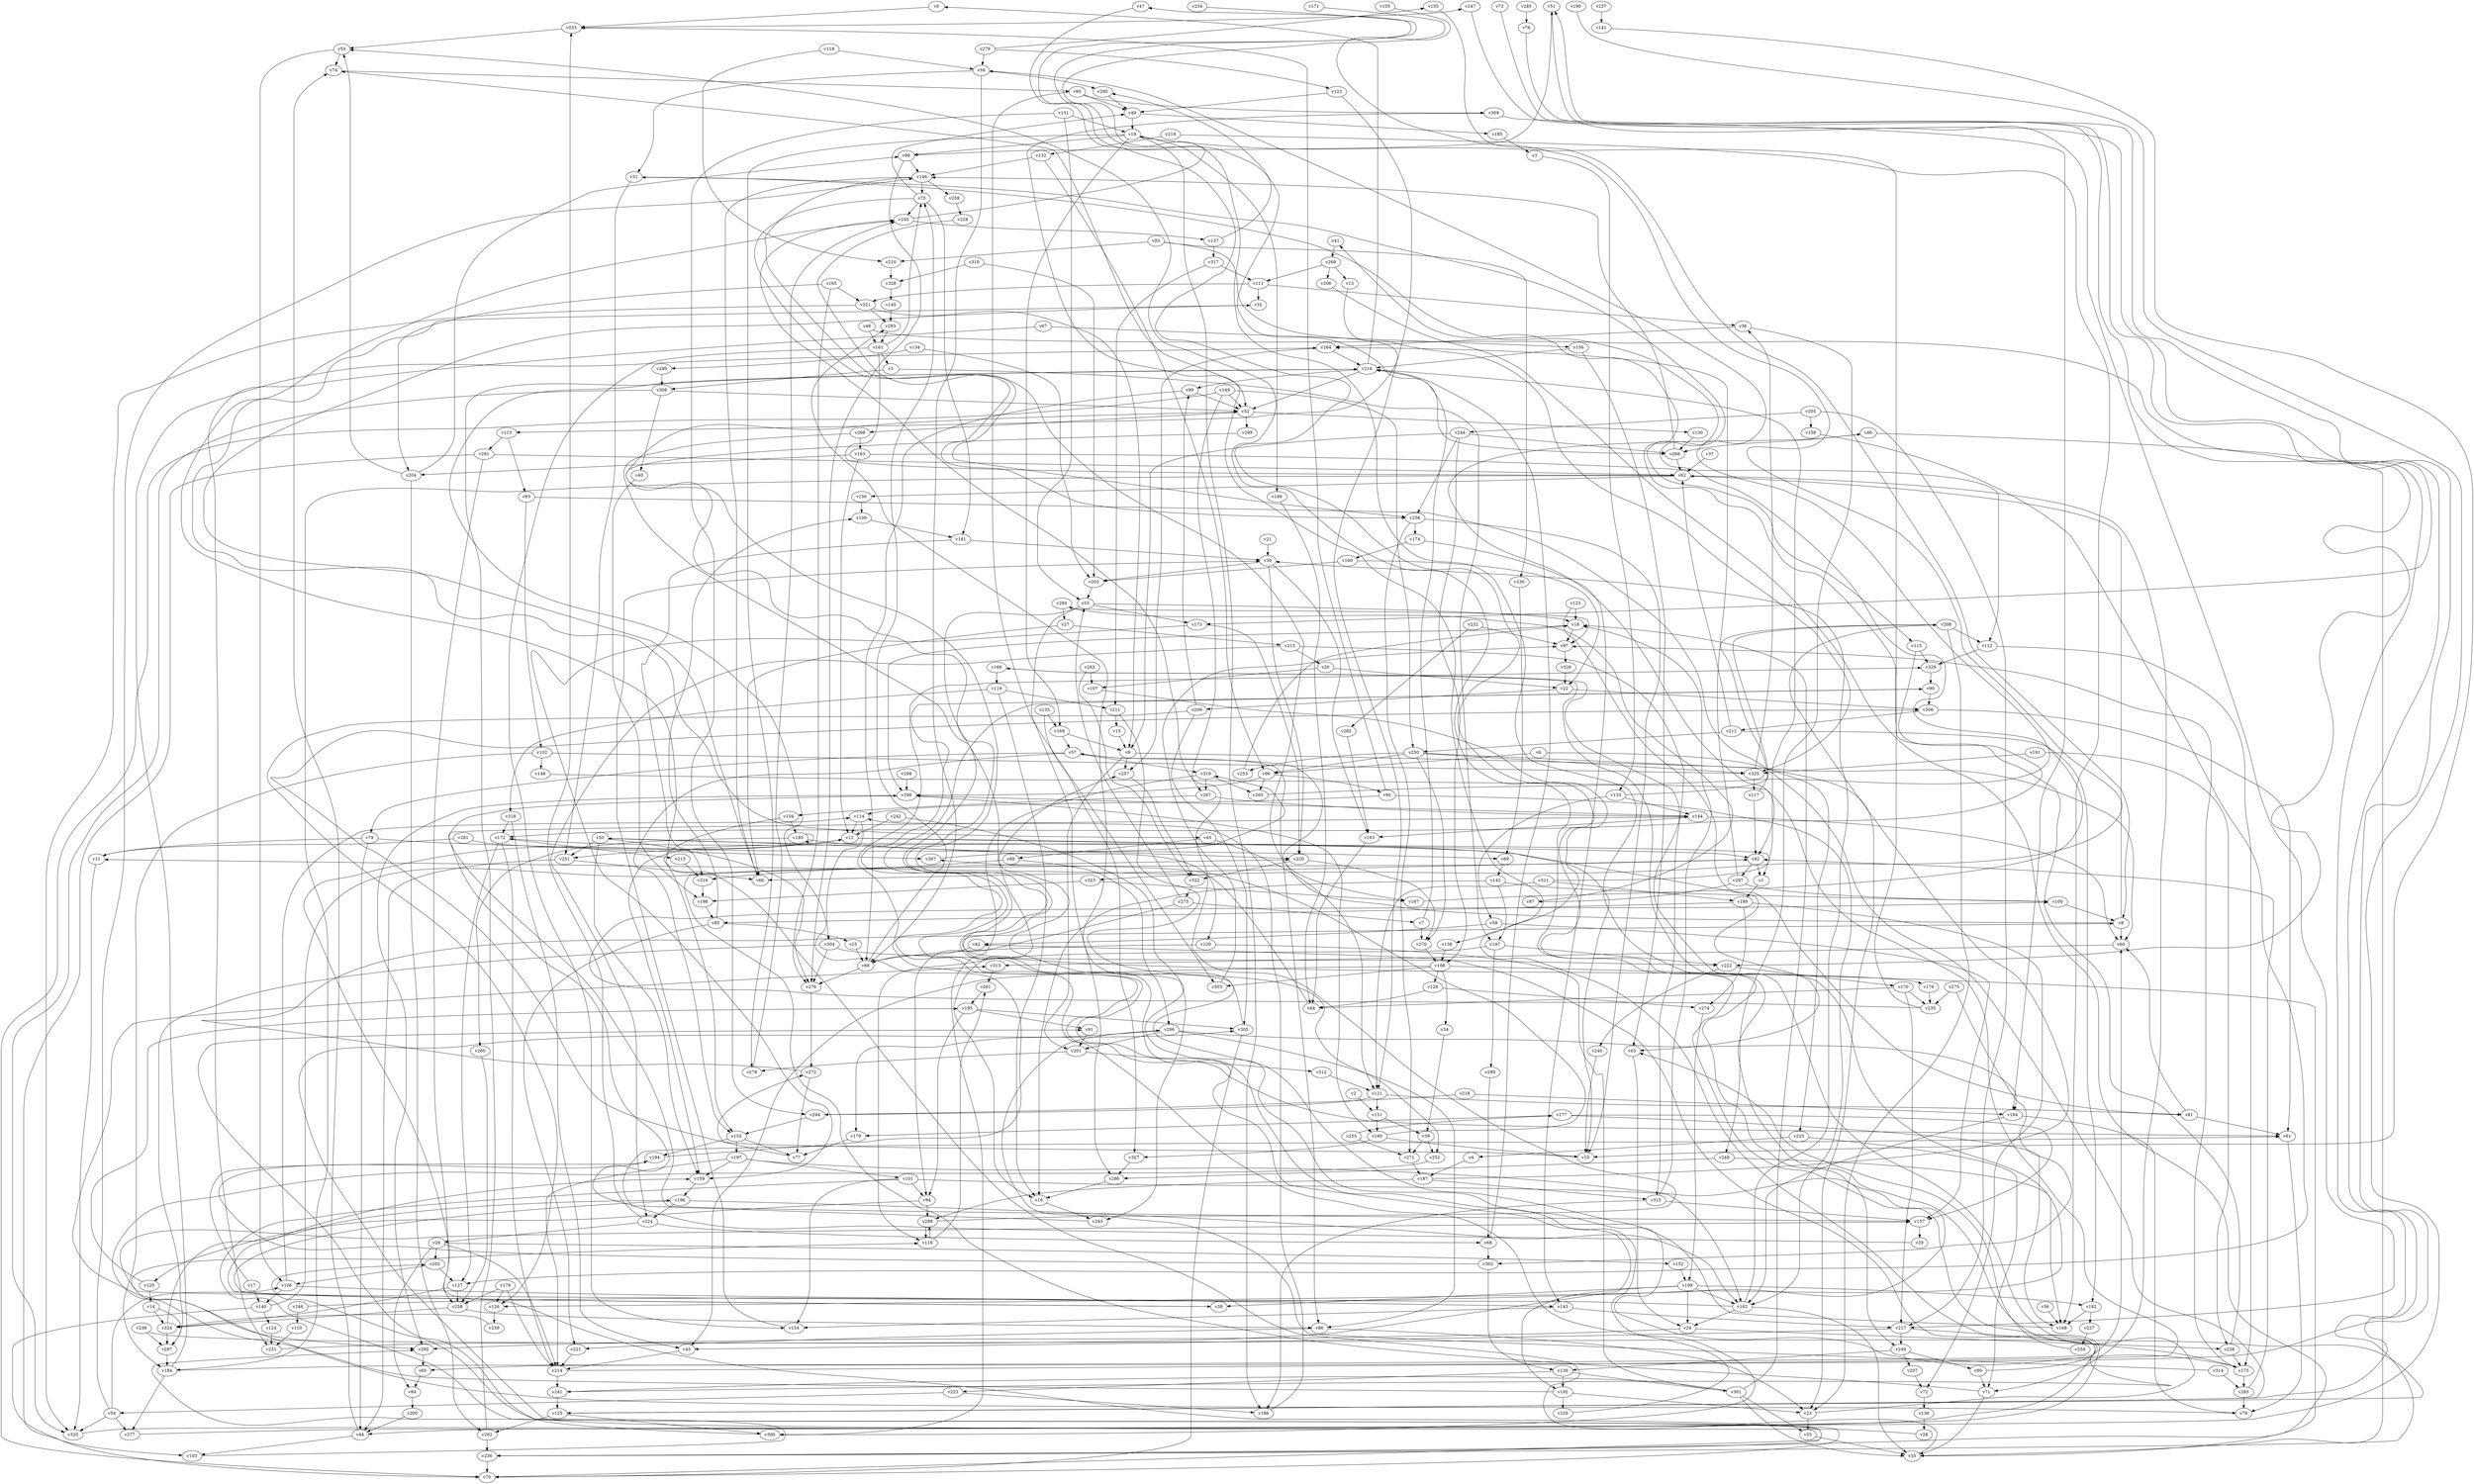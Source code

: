 // Benchmark game 485 - 330 vertices
// time_bound: 162
// targets: v208
digraph G {
    v0 [name="v0", player=0];
    v1 [name="v1", player=0];
    v2 [name="v2", player=0];
    v3 [name="v3", player=0];
    v4 [name="v4", player=1];
    v5 [name="v5", player=0];
    v6 [name="v6", player=1];
    v7 [name="v7", player=0];
    v8 [name="v8", player=0];
    v9 [name="v9", player=0];
    v10 [name="v10", player=1];
    v11 [name="v11", player=0];
    v12 [name="v12", player=0];
    v13 [name="v13", player=0];
    v14 [name="v14", player=0];
    v15 [name="v15", player=1];
    v16 [name="v16", player=1];
    v17 [name="v17", player=1];
    v18 [name="v18", player=0];
    v19 [name="v19", player=1];
    v20 [name="v20", player=1];
    v21 [name="v21", player=0];
    v22 [name="v22", player=0];
    v23 [name="v23", player=1];
    v24 [name="v24", player=1];
    v25 [name="v25", player=0];
    v26 [name="v26", player=1];
    v27 [name="v27", player=1];
    v28 [name="v28", player=1];
    v29 [name="v29", player=1];
    v30 [name="v30", player=1];
    v31 [name="v31", player=0];
    v32 [name="v32", player=0];
    v33 [name="v33", player=0];
    v34 [name="v34", player=1];
    v35 [name="v35", player=0];
    v36 [name="v36", player=0];
    v37 [name="v37", player=0];
    v38 [name="v38", player=0];
    v39 [name="v39", player=0];
    v40 [name="v40", player=0];
    v41 [name="v41", player=1];
    v42 [name="v42", player=0];
    v43 [name="v43", player=0];
    v44 [name="v44", player=1];
    v45 [name="v45", player=1];
    v46 [name="v46", player=1];
    v47 [name="v47", player=1];
    v48 [name="v48", player=0];
    v49 [name="v49", player=1];
    v50 [name="v50", player=1];
    v51 [name="v51", player=0];
    v52 [name="v52", player=0];
    v53 [name="v53", player=1];
    v54 [name="v54", player=1];
    v55 [name="v55", player=1];
    v56 [name="v56", player=1];
    v57 [name="v57", player=0];
    v58 [name="v58", player=1];
    v59 [name="v59", player=0];
    v60 [name="v60", player=1];
    v61 [name="v61", player=1];
    v62 [name="v62", player=0];
    v63 [name="v63", player=0];
    v64 [name="v64", player=1];
    v65 [name="v65", player=1];
    v66 [name="v66", player=0];
    v67 [name="v67", player=1];
    v68 [name="v68", player=1];
    v69 [name="v69", player=1];
    v70 [name="v70", player=0];
    v71 [name="v71", player=0];
    v72 [name="v72", player=1];
    v73 [name="v73", player=1];
    v74 [name="v74", player=1];
    v75 [name="v75", player=1];
    v76 [name="v76", player=1];
    v77 [name="v77", player=1];
    v78 [name="v78", player=0];
    v79 [name="v79", player=1];
    v80 [name="v80", player=1];
    v81 [name="v81", player=1];
    v82 [name="v82", player=0];
    v83 [name="v83", player=0];
    v84 [name="v84", player=1];
    v85 [name="v85", player=1];
    v86 [name="v86", player=0];
    v87 [name="v87", player=1];
    v88 [name="v88", player=1];
    v89 [name="v89", player=1];
    v90 [name="v90", player=0];
    v91 [name="v91", player=1];
    v92 [name="v92", player=1];
    v93 [name="v93", player=0];
    v94 [name="v94", player=0];
    v95 [name="v95", player=1];
    v96 [name="v96", player=1];
    v97 [name="v97", player=0];
    v98 [name="v98", player=1];
    v99 [name="v99", player=0];
    v100 [name="v100", player=0];
    v101 [name="v101", player=0];
    v102 [name="v102", player=0];
    v103 [name="v103", player=0];
    v104 [name="v104", player=0];
    v105 [name="v105", player=0];
    v106 [name="v106", player=1];
    v107 [name="v107", player=0];
    v108 [name="v108", player=0];
    v109 [name="v109", player=1];
    v110 [name="v110", player=0];
    v111 [name="v111", player=0];
    v112 [name="v112", player=1];
    v113 [name="v113", player=0];
    v114 [name="v114", player=0];
    v115 [name="v115", player=0];
    v116 [name="v116", player=1];
    v117 [name="v117", player=0];
    v118 [name="v118", player=1];
    v119 [name="v119", player=1];
    v120 [name="v120", player=1];
    v121 [name="v121", player=1];
    v122 [name="v122", player=0];
    v123 [name="v123", player=1];
    v124 [name="v124", player=0];
    v125 [name="v125", player=0];
    v126 [name="v126", player=1];
    v127 [name="v127", player=1];
    v128 [name="v128", player=0];
    v129 [name="v129", player=0];
    v130 [name="v130", player=0];
    v131 [name="v131", player=0];
    v132 [name="v132", player=0];
    v133 [name="v133", player=0];
    v134 [name="v134", player=0];
    v135 [name="v135", player=1];
    v136 [name="v136", player=0];
    v137 [name="v137", player=1];
    v138 [name="v138", player=0];
    v139 [name="v139", player=1];
    v140 [name="v140", player=0];
    v141 [name="v141", player=1];
    v142 [name="v142", player=1];
    v143 [name="v143", player=1];
    v144 [name="v144", player=1];
    v145 [name="v145", player=1];
    v146 [name="v146", player=0];
    v147 [name="v147", player=0];
    v148 [name="v148", player=1];
    v149 [name="v149", player=1];
    v150 [name="v150", player=0];
    v151 [name="v151", player=0];
    v152 [name="v152", player=1];
    v153 [name="v153", player=0];
    v154 [name="v154", player=1];
    v155 [name="v155", player=1];
    v156 [name="v156", player=1];
    v157 [name="v157", player=1];
    v158 [name="v158", player=1];
    v159 [name="v159", player=0];
    v160 [name="v160", player=0];
    v161 [name="v161", player=0];
    v162 [name="v162", player=0];
    v163 [name="v163", player=1];
    v164 [name="v164", player=1];
    v165 [name="v165", player=0];
    v166 [name="v166", player=0];
    v167 [name="v167", player=1];
    v168 [name="v168", player=1];
    v169 [name="v169", player=0];
    v170 [name="v170", player=0];
    v171 [name="v171", player=1];
    v172 [name="v172", player=0];
    v173 [name="v173", player=1];
    v174 [name="v174", player=1];
    v175 [name="v175", player=0];
    v176 [name="v176", player=1];
    v177 [name="v177", player=0];
    v178 [name="v178", player=0];
    v179 [name="v179", player=0];
    v180 [name="v180", player=0];
    v181 [name="v181", player=1];
    v182 [name="v182", player=1];
    v183 [name="v183", player=0];
    v184 [name="v184", player=0];
    v185 [name="v185", player=0];
    v186 [name="v186", player=1];
    v187 [name="v187", player=0];
    v188 [name="v188", player=1];
    v189 [name="v189", player=1];
    v190 [name="v190", player=0];
    v191 [name="v191", player=1];
    v192 [name="v192", player=1];
    v193 [name="v193", player=1];
    v194 [name="v194", player=1];
    v195 [name="v195", player=0];
    v196 [name="v196", player=0];
    v197 [name="v197", player=0];
    v198 [name="v198", player=1];
    v199 [name="v199", player=1];
    v200 [name="v200", player=0];
    v201 [name="v201", player=1];
    v202 [name="v202", player=0];
    v203 [name="v203", player=0];
    v204 [name="v204", player=0];
    v205 [name="v205", player=1];
    v206 [name="v206", player=0];
    v207 [name="v207", player=1];
    v208 [name="v208", player=1, target=1];
    v209 [name="v209", player=1];
    v210 [name="v210", player=0];
    v211 [name="v211", player=1];
    v212 [name="v212", player=0];
    v213 [name="v213", player=1];
    v214 [name="v214", player=0];
    v215 [name="v215", player=1];
    v216 [name="v216", player=1];
    v217 [name="v217", player=1];
    v218 [name="v218", player=0];
    v219 [name="v219", player=0];
    v220 [name="v220", player=0];
    v221 [name="v221", player=0];
    v222 [name="v222", player=1];
    v223 [name="v223", player=1];
    v224 [name="v224", player=1];
    v225 [name="v225", player=1];
    v226 [name="v226", player=0];
    v227 [name="v227", player=0];
    v228 [name="v228", player=1];
    v229 [name="v229", player=1];
    v230 [name="v230", player=0];
    v231 [name="v231", player=0];
    v232 [name="v232", player=0];
    v233 [name="v233", player=1];
    v234 [name="v234", player=1];
    v235 [name="v235", player=1];
    v236 [name="v236", player=0];
    v237 [name="v237", player=0];
    v238 [name="v238", player=0];
    v239 [name="v239", player=0];
    v240 [name="v240", player=1];
    v241 [name="v241", player=1];
    v242 [name="v242", player=1];
    v243 [name="v243", player=0];
    v244 [name="v244", player=1];
    v245 [name="v245", player=1];
    v246 [name="v246", player=0];
    v247 [name="v247", player=1];
    v248 [name="v248", player=0];
    v249 [name="v249", player=1];
    v250 [name="v250", player=0];
    v251 [name="v251", player=1];
    v252 [name="v252", player=0];
    v253 [name="v253", player=0];
    v254 [name="v254", player=1];
    v255 [name="v255", player=0];
    v256 [name="v256", player=0];
    v257 [name="v257", player=1];
    v258 [name="v258", player=0];
    v259 [name="v259", player=0];
    v260 [name="v260", player=1];
    v261 [name="v261", player=0];
    v262 [name="v262", player=1];
    v263 [name="v263", player=0];
    v264 [name="v264", player=0];
    v265 [name="v265", player=1];
    v266 [name="v266", player=1];
    v267 [name="v267", player=0];
    v268 [name="v268", player=1];
    v269 [name="v269", player=1];
    v270 [name="v270", player=1];
    v271 [name="v271", player=1];
    v272 [name="v272", player=1];
    v273 [name="v273", player=0];
    v274 [name="v274", player=1];
    v275 [name="v275", player=1];
    v276 [name="v276", player=0];
    v277 [name="v277", player=0];
    v278 [name="v278", player=0];
    v279 [name="v279", player=0];
    v280 [name="v280", player=1];
    v281 [name="v281", player=0];
    v282 [name="v282", player=1];
    v283 [name="v283", player=1];
    v284 [name="v284", player=0];
    v285 [name="v285", player=0];
    v286 [name="v286", player=0];
    v287 [name="v287", player=0];
    v288 [name="v288", player=1];
    v289 [name="v289", player=1];
    v290 [name="v290", player=0];
    v291 [name="v291", player=1];
    v292 [name="v292", player=1];
    v293 [name="v293", player=0];
    v294 [name="v294", player=0];
    v295 [name="v295", player=0];
    v296 [name="v296", player=0];
    v297 [name="v297", player=1];
    v298 [name="v298", player=0];
    v299 [name="v299", player=1];
    v300 [name="v300", player=0];
    v301 [name="v301", player=1];
    v302 [name="v302", player=1];
    v303 [name="v303", player=1];
    v304 [name="v304", player=1];
    v305 [name="v305", player=1];
    v306 [name="v306", player=0];
    v307 [name="v307", player=0];
    v308 [name="v308", player=0];
    v309 [name="v309", player=0];
    v310 [name="v310", player=0];
    v311 [name="v311", player=1];
    v312 [name="v312", player=0];
    v313 [name="v313", player=0];
    v314 [name="v314", player=1];
    v315 [name="v315", player=1];
    v316 [name="v316", player=1];
    v317 [name="v317", player=0];
    v318 [name="v318", player=0];
    v319 [name="v319", player=0];
    v320 [name="v320", player=1];
    v321 [name="v321", player=1];
    v322 [name="v322", player=0];
    v323 [name="v323", player=1];
    v324 [name="v324", player=1];
    v325 [name="v325", player=1];
    v326 [name="v326", player=0];
    v327 [name="v327", player=0];
    v328 [name="v328", player=0];
    v329 [name="v329", player=0];

    v0 -> v233;
    v1 -> v189;
    v2 -> v151;
    v3 -> v133;
    v4 -> v187;
    v5 -> v308;
    v6 -> v225;
    v7 -> v216;
    v8 -> v57 [constraint="t < 8"];
    v9 -> v60;
    v10 -> v272 [constraint="t >= 1"];
    v11 -> v320;
    v12 -> v159;
    v13 -> v325 [constraint="t >= 2"];
    v14 -> v287 [constraint="t < 8"];
    v15 -> v9;
    v16 -> v243;
    v17 -> v194 [constraint="t mod 3 == 1"];
    v18 -> v290;
    v19 -> v98;
    v20 -> v22;
    v21 -> v30;
    v22 -> v209;
    v23 -> v166 [constraint="t < 10"];
    v24 -> v226;
    v25 -> v88;
    v26 -> v202;
    v27 -> v66;
    v28 -> v305 [constraint="t >= 4"];
    v29 -> v144 [constraint="t >= 2"];
    v30 -> v220;
    v31 -> v115 [constraint="t < 7"];
    v32 -> v45 [constraint="t >= 3"];
    v33 -> v35;
    v34 -> v39;
    v35 -> v245 [constraint="t mod 5 == 3"];
    v36 -> v248;
    v37 -> v62;
    v38 -> v159 [constraint="t >= 3"];
    v39 -> v271;
    v40 -> v198;
    v41 -> v269;
    v42 -> v88;
    v43 -> v214;
    v44 -> v103;
    v45 -> v89;
    v46 -> v268;
    v47 -> v126 [constraint="t >= 5"];
    v48 -> v236 [constraint="t < 14"];
    v49 -> v19;
    v50 -> v129;
    v51 -> v98 [constraint="t < 11"];
    v52 -> v130;
    v53 -> v74;
    v54 -> v277;
    v55 -> v16;
    v56 -> v168;
    v57 -> v153;
    v58 -> v157;
    v59 -> v31;
    v60 -> v313;
    v61 -> v78;
    v62 -> v184;
    v63 -> v24;
    v64 -> v11 [constraint="t mod 3 == 1"];
    v65 -> v84;
    v66 -> v32 [constraint="t < 13"];
    v67 -> v156;
    v68 -> v302;
    v69 -> v142;
    v70 -> v202 [constraint="t >= 1"];
    v71 -> v220 [constraint="t mod 5 == 2"];
    v72 -> v136;
    v73 -> v222 [constraint="t >= 4"];
    v74 -> v95;
    v75 -> v256 [constraint="t < 6"];
    v76 -> v173 [constraint="t >= 3"];
    v77 -> v306 [constraint="t mod 5 == 4"];
    v78 -> v157 [constraint="t >= 2"];
    v79 -> v11;
    v80 -> v60;
    v81 -> v60;
    v82 -> v66;
    v83 -> v125 [constraint="t < 12"];
    v84 -> v200;
    v85 -> v221;
    v86 -> v221;
    v87 -> v284 [constraint="t < 14"];
    v88 -> v75;
    v89 -> v296;
    v90 -> v61 [constraint="t mod 4 == 2"];
    v91 -> v201;
    v92 -> v162;
    v93 -> v113 [constraint="t mod 2 == 0"];
    v94 -> v120 [constraint="t < 15"];
    v95 -> v303;
    v96 -> v290;
    v97 -> v326;
    v98 -> v146;
    v99 -> v88;
    v100 -> v8;
    v101 -> v70 [constraint="t >= 3"];
    v102 -> v325;
    v103 -> v292 [constraint="t mod 3 == 1"];
    v104 -> v183;
    v105 -> v323 [constraint="t >= 3"];
    v106 -> v140;
    v107 -> v138 [constraint="t mod 4 == 2"];
    v108 -> v43;
    v109 -> v181;
    v110 -> v231;
    v111 -> v36;
    v112 -> v175;
    v113 -> v83;
    v114 -> v304;
    v115 -> v172 [constraint="t >= 4"];
    v116 -> v288;
    v117 -> v208 [constraint="t < 9"];
    v118 -> v59;
    v119 -> v211;
    v120 -> v195 [constraint="t >= 1"];
    v121 -> v151;
    v122 -> v49;
    v123 -> v81 [constraint="t mod 4 == 3"];
    v124 -> v231;
    v125 -> v51 [constraint="t < 11"];
    v126 -> v239;
    v127 -> v324 [constraint="t mod 3 == 2"];
    v128 -> v274;
    v129 -> v88;
    v130 -> v268;
    v131 -> v294;
    v132 -> v96;
    v133 -> v208 [constraint="t < 7"];
    v134 -> v280;
    v135 -> v327;
    v136 -> v28;
    v137 -> v295 [constraint="t < 10"];
    v138 -> v108;
    v139 -> v301;
    v140 -> v70 [constraint="t mod 5 == 4"];
    v141 -> v10 [constraint="t mod 3 == 1"];
    v142 -> v16;
    v143 -> v154;
    v144 -> v290 [constraint="t >= 1"];
    v145 -> v293;
    v146 -> v256 [constraint="t >= 4"];
    v147 -> v289;
    v148 -> v82 [constraint="t mod 2 == 1"];
    v149 -> v70;
    v150 -> v109;
    v151 -> v39;
    v152 -> v199;
    v153 -> v197;
    v154 -> v30;
    v155 -> v8 [constraint="t < 6"];
    v156 -> v216;
    v157 -> v290 [constraint="t < 11"];
    v158 -> v127 [constraint="t >= 5"];
    v159 -> v196;
    v160 -> v22;
    v161 -> v62 [constraint="t >= 3"];
    v162 -> v116 [constraint="t >= 4"];
    v163 -> v204;
    v164 -> v162;
    v165 -> v321;
    v166 -> v63 [constraint="t >= 1"];
    v167 -> v31 [constraint="t >= 4"];
    v168 -> v293 [constraint="t >= 1"];
    v169 -> v9;
    v170 -> v235;
    v171 -> v268 [constraint="t >= 1"];
    v172 -> v127;
    v173 -> v159 [constraint="t < 15"];
    v174 -> v143;
    v175 -> v52 [constraint="t mod 5 == 3"];
    v176 -> v235;
    v177 -> v157 [constraint="t mod 2 == 1"];
    v178 -> v126;
    v179 -> v77;
    v180 -> v307 [constraint="t mod 3 == 1"];
    v181 -> v30;
    v182 -> v227;
    v183 -> v183 [constraint="t mod 2 == 1"];
    v184 -> v51 [constraint="t mod 5 == 3"];
    v185 -> v3;
    v186 -> v114;
    v187 -> v208 [constraint="t mod 5 == 4"];
    v188 -> v64;
    v189 -> v274;
    v190 -> v44 [constraint="t mod 2 == 1"];
    v191 -> v325;
    v192 -> v313 [constraint="t mod 2 == 0"];
    v193 -> v64;
    v194 -> v216 [constraint="t mod 3 == 2"];
    v195 -> v305 [constraint="t mod 3 == 2"];
    v196 -> v38 [constraint="t mod 3 == 0"];
    v197 -> v214;
    v198 -> v85;
    v199 -> v182;
    v200 -> v44;
    v201 -> v312;
    v202 -> v127;
    v203 -> v55;
    v204 -> v53;
    v205 -> v158;
    v206 -> v236 [constraint="t >= 4"];
    v207 -> v72;
    v208 -> v112;
    v209 -> v126 [constraint="t < 6"];
    v210 -> v328;
    v211 -> v252 [constraint="t >= 5"];
    v212 -> v182;
    v213 -> v316;
    v214 -> v46 [constraint="t mod 5 == 0"];
    v215 -> v315;
    v216 -> v52;
    v217 -> v175;
    v218 -> v294;
    v219 -> v132;
    v220 -> v322;
    v221 -> v214;
    v222 -> v240;
    v223 -> v186;
    v224 -> v68;
    v225 -> v4;
    v226 -> v41 [constraint="t mod 3 == 0"];
    v227 -> v254;
    v228 -> v167 [constraint="t < 13"];
    v229 -> v329 [constraint="t < 13"];
    v230 -> v69;
    v231 -> v90 [constraint="t < 10"];
    v232 -> v282;
    v233 -> v247 [constraint="t < 6"];
    v234 -> v65 [constraint="t >= 2"];
    v235 -> v100 [constraint="t mod 4 == 1"];
    v236 -> v12 [constraint="t mod 5 == 4"];
    v237 -> v141;
    v238 -> v125 [constraint="t < 12"];
    v239 -> v324 [constraint="t >= 4"];
    v240 -> v10;
    v241 -> v53 [constraint="t < 11"];
    v242 -> v243;
    v243 -> v61 [constraint="t < 14"];
    v244 -> v268;
    v245 -> v47 [constraint="t mod 5 == 4"];
    v246 -> v172 [constraint="t mod 2 == 1"];
    v247 -> v217 [constraint="t >= 4"];
    v248 -> v168;
    v249 -> v80;
    v250 -> v23;
    v251 -> v44;
    v252 -> v292 [constraint="t < 14"];
    v253 -> v18;
    v254 -> v63 [constraint="t mod 4 == 1"];
    v255 -> v177 [constraint="t mod 2 == 1"];
    v256 -> v10;
    v257 -> v322;
    v258 -> v324;
    v259 -> v228;
    v260 -> v258;
    v261 -> v195;
    v262 -> v216;
    v263 -> v322;
    v264 -> v216;
    v265 -> v59 [constraint="t < 12"];
    v266 -> v300 [constraint="t >= 3"];
    v267 -> v104;
    v268 -> v62;
    v269 -> v111;
    v270 -> v108;
    v271 -> v187;
    v272 -> v8 [constraint="t mod 4 == 3"];
    v273 -> v55;
    v274 -> v199;
    v275 -> v302 [constraint="t < 6"];
    v276 -> v272;
    v277 -> v74 [constraint="t < 15"];
    v278 -> v245;
    v279 -> v155 [constraint="t mod 5 == 3"];
    v280 -> v308;
    v281 -> v11;
    v282 -> v193;
    v283 -> v82;
    v284 -> v97 [constraint="t >= 3"];
    v285 -> v76;
    v286 -> v16;
    v287 -> v184;
    v288 -> v245 [constraint="t >= 2"];
    v289 -> v68;
    v290 -> v292;
    v291 -> v258;
    v292 -> v65;
    v293 -> v161;
    v294 -> v153;
    v295 -> v49;
    v296 -> v179;
    v297 -> v87;
    v298 -> v290;
    v299 -> v176 [constraint="t mod 4 == 0"];
    v300 -> v91 [constraint="t < 13"];
    v301 -> v241 [constraint="t < 14"];
    v302 -> v194 [constraint="t >= 4"];
    v303 -> v97;
    v304 -> v222;
    v305 -> v257 [constraint="t < 7"];
    v306 -> v61;
    v307 -> v319 [constraint="t mod 3 == 0"];
    v308 -> v52;
    v309 -> v52 [constraint="t < 11"];
    v310 -> v328;
    v311 -> v50 [constraint="t < 5"];
    v312 -> v121;
    v313 -> v261;
    v314 -> v296 [constraint="t < 6"];
    v315 -> v186;
    v316 -> v198;
    v317 -> v211;
    v318 -> v172;
    v319 -> v267;
    v320 -> v42 [constraint="t >= 3"];
    v321 -> v293;
    v322 -> v273;
    v323 -> v167;
    v324 -> v287;
    v325 -> v36;
    v326 -> v22;
    v327 -> v286;
    v328 -> v145;
    v329 -> v90;
    v48 -> v161;
    v184 -> v277;
    v255 -> v271;
    v86 -> v23;
    v264 -> v257;
    v27 -> v215;
    v248 -> v286;
    v304 -> v287;
    v121 -> v81;
    v54 -> v146;
    v215 -> v224;
    v310 -> v203;
    v284 -> v27;
    v214 -> v241;
    v170 -> v217;
    v131 -> v19;
    v199 -> v192;
    v12 -> v82;
    v89 -> v316;
    v8 -> v62;
    v108 -> v303;
    v256 -> v271;
    v177 -> v168;
    v189 -> v72;
    v192 -> v229;
    v323 -> v198;
    v5 -> v147;
    v118 -> v210;
    v273 -> v7;
    v170 -> v64;
    v290 -> v180;
    v180 -> v10;
    v30 -> v203;
    v50 -> v159;
    v108 -> v35;
    v246 -> v110;
    v147 -> v222;
    v251 -> v66;
    v24 -> v292;
    v26 -> v84;
    v199 -> v38;
    v59 -> v88;
    v111 -> v321;
    v149 -> v250;
    v6 -> v96;
    v52 -> v266;
    v93 -> v230;
    v102 -> v184;
    v75 -> v245;
    v317 -> v111;
    v75 -> v181;
    v314 -> v283;
    v160 -> v203;
    v250 -> v270;
    v67 -> v231;
    v58 -> v42;
    v162 -> v24;
    v196 -> v224;
    v269 -> v13;
    v12 -> v10;
    v199 -> v162;
    v57 -> v319;
    v62 -> v150;
    v54 -> v320;
    v106 -> v114;
    v50 -> v251;
    v83 -> v102;
    v54 -> v106;
    v146 -> v259;
    v178 -> v258;
    v96 -> v92;
    v14 -> v324;
    v71 -> v35;
    v115 -> v329;
    v279 -> v59;
    v112 -> v329;
    v296 -> v164;
    v128 -> v64;
    v153 -> v77;
    v238 -> v287;
    v281 -> v307;
    v325 -> v117;
    v242 -> v12;
    v45 -> v121;
    v305 -> v70;
    v57 -> v86;
    v129 -> v301;
    v133 -> v144;
    v192 -> v23;
    v216 -> v1;
    v101 -> v94;
    v301 -> v33;
    v19 -> v278;
    v222 -> v170;
    v225 -> v71;
    v133 -> v58;
    v68 -> v216;
    v144 -> v60;
    v244 -> v108;
    v146 -> v75;
    v144 -> v193;
    v267 -> v144;
    v223 -> v54;
    v183 -> v260;
    v272 -> v77;
    v175 -> v283;
    v197 -> v249;
    v162 -> v30;
    v132 -> v146;
    v172 -> v214;
    v166 -> v119;
    v249 -> v139;
    v57 -> v79;
    v151 -> v180;
    v175 -> v97;
    v149 -> v52;
    v275 -> v235;
    v283 -> v78;
    v53 -> v106;
    v23 -> v33;
    v324 -> v196;
    v135 -> v169;
    v197 -> v159;
    v117 -> v82;
    v119 -> v318;
    v101 -> v162;
    v250 -> v96;
    v291 -> v103;
    v90 -> v306;
    v302 -> v139;
    v50 -> v276;
    v19 -> v169;
    v82 -> v297;
    v177 -> v179;
    v291 -> v62;
    v85 -> v109;
    v211 -> v15;
    v196 -> v162;
    v114 -> v12;
    v296 -> v201;
    v236 -> v70;
    v36 -> v264;
    v161 -> v154;
    v173 -> v220;
    v217 -> v249;
    v119 -> v16;
    v121 -> v294;
    v172 -> v213;
    v191 -> v226;
    v146 -> v66;
    v209 -> v99;
    v245 -> v137;
    v106 -> v143;
    v20 -> v107;
    v102 -> v148;
    v216 -> v0;
    v273 -> v94;
    v164 -> v78;
    v140 -> v82;
    v201 -> v278;
    v79 -> v69;
    v79 -> v44;
    v94 -> v288;
    v205 -> v244;
    v161 -> v75;
    v219 -> v168;
    v161 -> v5;
    v263 -> v107;
    v113 -> v291;
    v304 -> v276;
    v98 -> v276;
    v189 -> v85;
    v139 -> v223;
    v296 -> v86;
    v143 -> v217;
    v311 -> v189;
    v197 -> v101;
    v9 -> v257;
    v249 -> v207;
    v18 -> v97;
    v52 -> v299;
    v165 -> v276;
    v153 -> v194;
    v220 -> v270;
    v162 -> v35;
    v184 -> v264;
    v12 -> v251;
    v288 -> v116;
    v215 -> v20;
    v269 -> v206;
    v163 -> v112;
    v81 -> v61;
    v218 -> v164;
    v147 -> v116;
    v301 -> v18;
    v311 -> v121;
    v250 -> v325;
    v180 -> v327;
    v7 -> v270;
    v319 -> v265;
    v19 -> v188;
    v208 -> v23;
    v224 -> v233;
    v96 -> v265;
    v205 -> v217;
    v165 -> v204;
    v163 -> v12;
    v101 -> v154;
    v224 -> v26;
    v17 -> v140;
    v140 -> v124;
    v139 -> v192;
    v174 -> v160;
    v30 -> v193;
    v123 -> v18;
    v95 -> v49;
    v82 -> v1;
    v209 -> v305;
    v181 -> v316;
    v204 -> v262;
    v199 -> v24;
    v125 -> v262;
    v308 -> v40;
    v88 -> v276;
    v321 -> v9;
    v156 -> v63;
    v178 -> v214;
    v216 -> v99;
    v235 -> v19;
    v93 -> v210;
    v46 -> v35;
    v142 -> v100;
    v26 -> v152;
    v226 -> v175;
    v116 -> v261;
    v59 -> v295;
    v31 -> v251;
    v318 -> v43;
    v55 -> v173;
    v308 -> v320;
    v301 -> v35;
    v309 -> v164;
    v120 -> v14;
    v125 -> v300;
    v95 -> v309;
    v258 -> v86;
    v9 -> v201;
    v39 -> v252;
    v19 -> v186;
    v212 -> v250;
    v131 -> v55;
    v319 -> v300;
    v75 -> v49;
    v85 -> v25;
    v137 -> v317;
    v142 -> v147;
    v26 -> v214;
    v8 -> v60;
    v297 -> v264;
    v55 -> v18;
    v244 -> v256;
    v297 -> v100;
    v80 -> v71;
    v134 -> v203;
    v244 -> v9;
    v217 -> v43;
    v315 -> v18;
    v195 -> v94;
    v183 -> v220;
    v149 -> v267;
    v99 -> v52;
    v49 -> v185;
    v182 -> v168;
    v108 -> v34;
    v44 -> v74;
    v22 -> v306;
    v279 -> v122;
    v92 -> v233;
    v169 -> v57;
    v122 -> v121;
    v62 -> v71;
    v55 -> v286;
    v262 -> v236;
    v187 -> v315;
    v108 -> v128;
    v104 -> v153;
    v233 -> v53;
    v195 -> v91;
    v250 -> v253;
    v202 -> v106;
    v268 -> v146;
    v266 -> v163;
    v127 -> v258;
    v241 -> v125;
    v187 -> v288;
    v157 -> v29;
    v212 -> v62;
    v232 -> v97;
    v321 -> v320;
    v111 -> v32;
    v256 -> v174;
    v204 -> v98;
    v315 -> v157;
    v306 -> v212;
    v92 -> v114;
}
